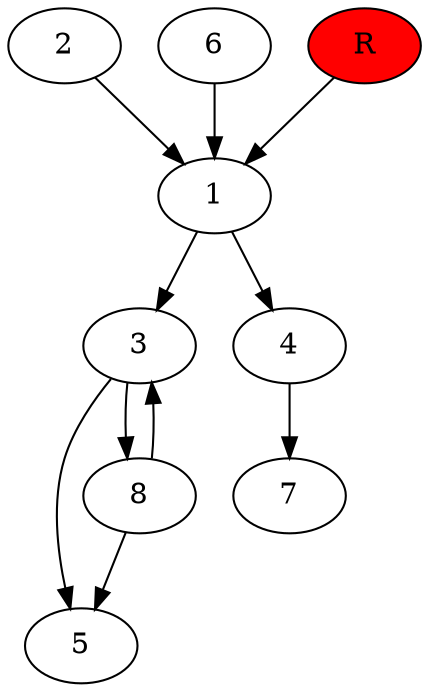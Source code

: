 digraph prb29560 {
	1
	2
	3
	4
	5
	6
	7
	8
	R [fillcolor="#ff0000" style=filled]
	1 -> 3
	1 -> 4
	2 -> 1
	3 -> 5
	3 -> 8
	4 -> 7
	6 -> 1
	8 -> 3
	8 -> 5
	R -> 1
}
